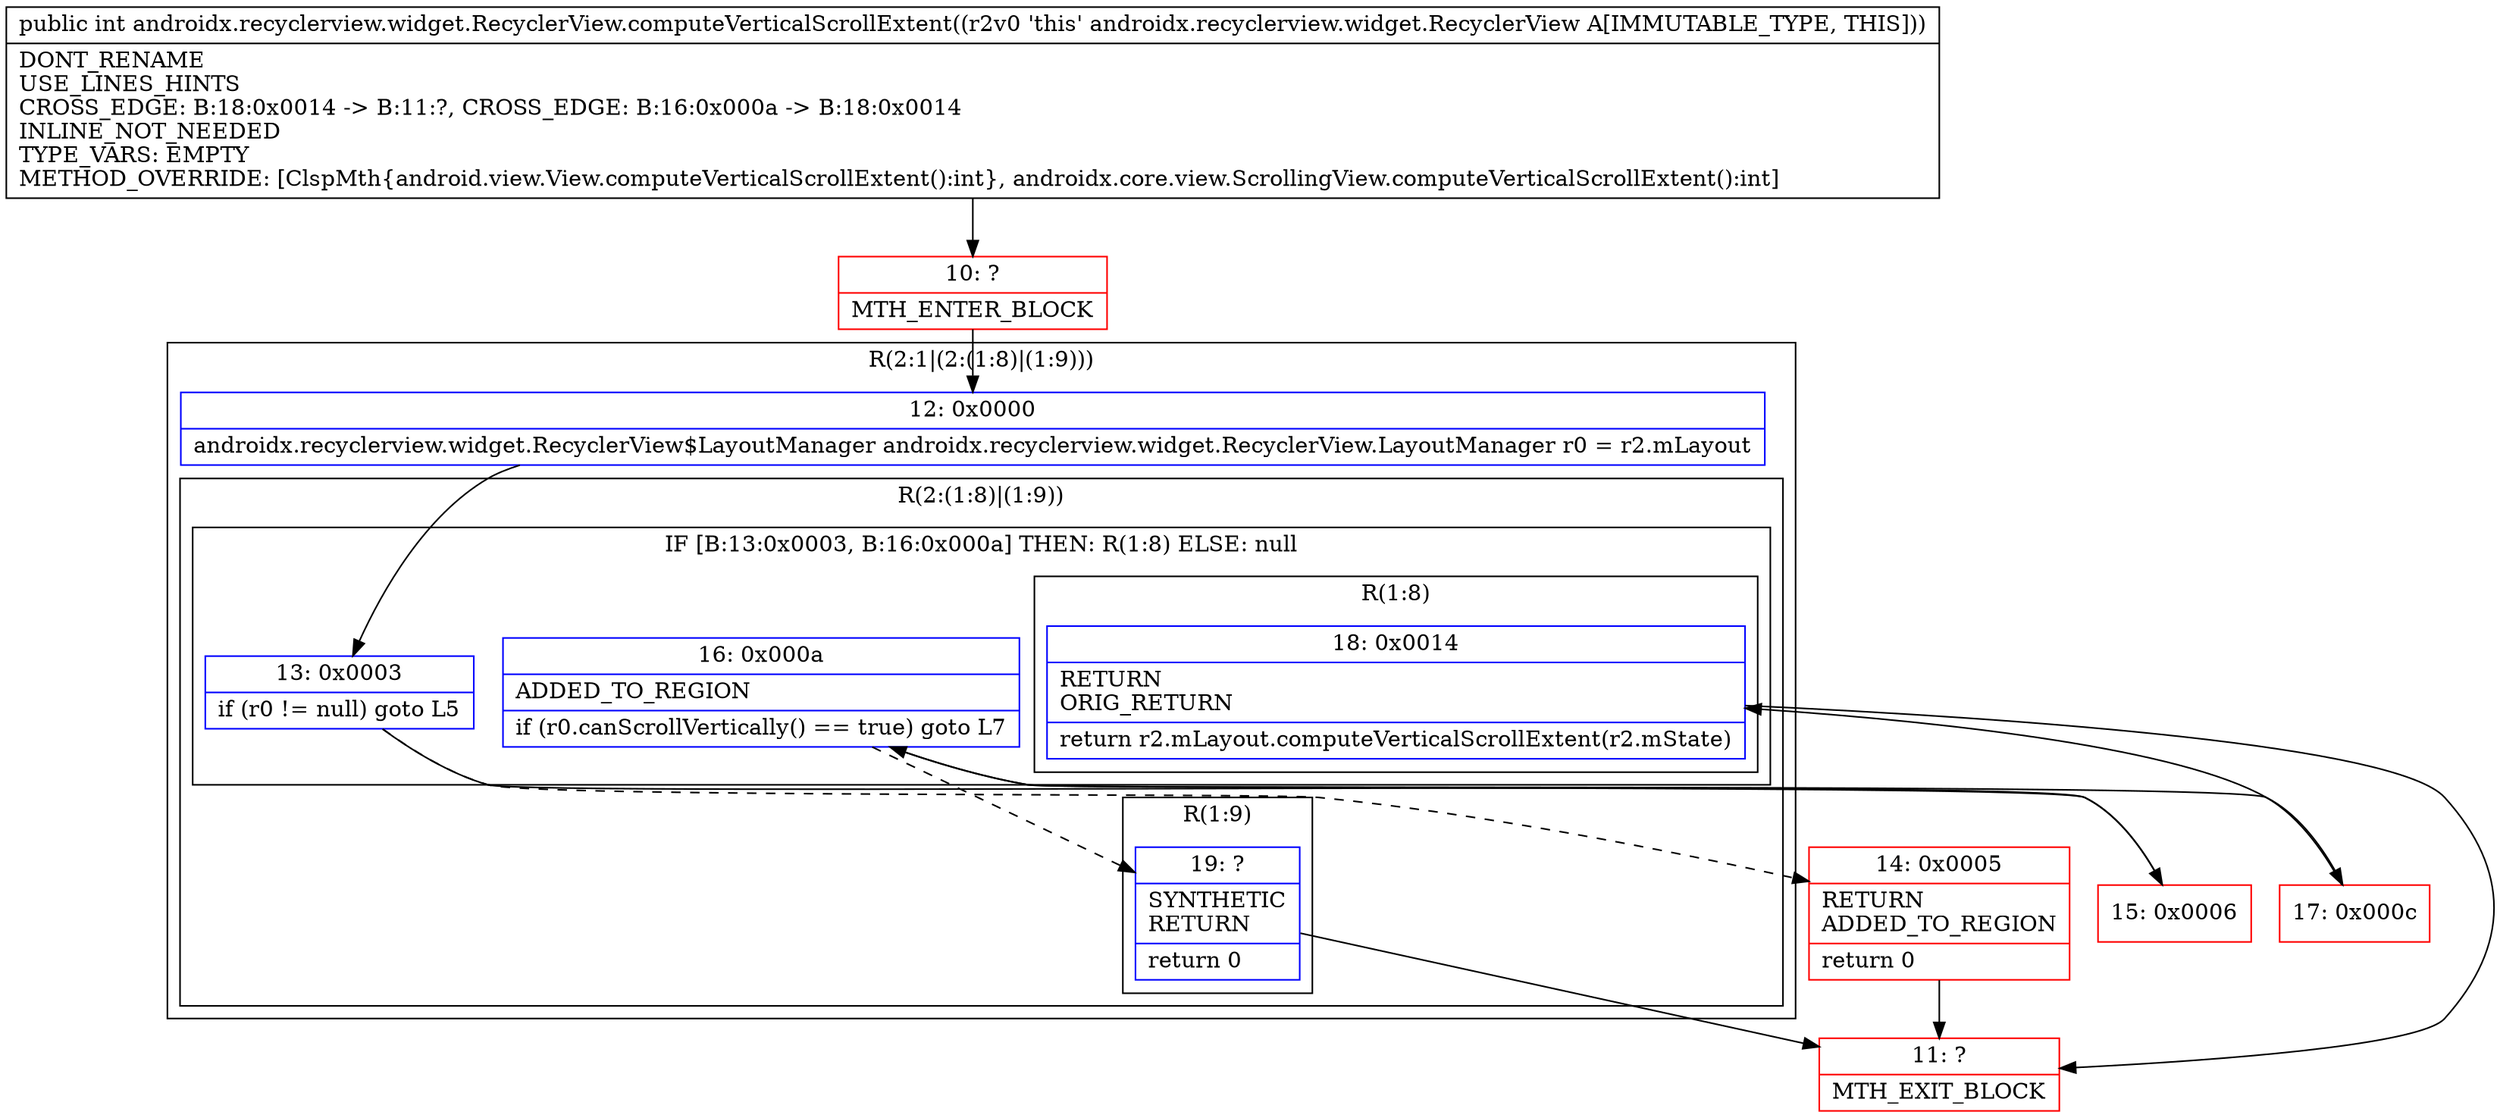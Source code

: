 digraph "CFG forandroidx.recyclerview.widget.RecyclerView.computeVerticalScrollExtent()I" {
subgraph cluster_Region_1224395187 {
label = "R(2:1|(2:(1:8)|(1:9)))";
node [shape=record,color=blue];
Node_12 [shape=record,label="{12\:\ 0x0000|androidx.recyclerview.widget.RecyclerView$LayoutManager androidx.recyclerview.widget.RecyclerView.LayoutManager r0 = r2.mLayout\l}"];
subgraph cluster_Region_1391860967 {
label = "R(2:(1:8)|(1:9))";
node [shape=record,color=blue];
subgraph cluster_IfRegion_1019937047 {
label = "IF [B:13:0x0003, B:16:0x000a] THEN: R(1:8) ELSE: null";
node [shape=record,color=blue];
Node_13 [shape=record,label="{13\:\ 0x0003|if (r0 != null) goto L5\l}"];
Node_16 [shape=record,label="{16\:\ 0x000a|ADDED_TO_REGION\l|if (r0.canScrollVertically() == true) goto L7\l}"];
subgraph cluster_Region_866572536 {
label = "R(1:8)";
node [shape=record,color=blue];
Node_18 [shape=record,label="{18\:\ 0x0014|RETURN\lORIG_RETURN\l|return r2.mLayout.computeVerticalScrollExtent(r2.mState)\l}"];
}
}
subgraph cluster_Region_1384724329 {
label = "R(1:9)";
node [shape=record,color=blue];
Node_19 [shape=record,label="{19\:\ ?|SYNTHETIC\lRETURN\l|return 0\l}"];
}
}
}
Node_10 [shape=record,color=red,label="{10\:\ ?|MTH_ENTER_BLOCK\l}"];
Node_14 [shape=record,color=red,label="{14\:\ 0x0005|RETURN\lADDED_TO_REGION\l|return 0\l}"];
Node_11 [shape=record,color=red,label="{11\:\ ?|MTH_EXIT_BLOCK\l}"];
Node_15 [shape=record,color=red,label="{15\:\ 0x0006}"];
Node_17 [shape=record,color=red,label="{17\:\ 0x000c}"];
MethodNode[shape=record,label="{public int androidx.recyclerview.widget.RecyclerView.computeVerticalScrollExtent((r2v0 'this' androidx.recyclerview.widget.RecyclerView A[IMMUTABLE_TYPE, THIS]))  | DONT_RENAME\lUSE_LINES_HINTS\lCROSS_EDGE: B:18:0x0014 \-\> B:11:?, CROSS_EDGE: B:16:0x000a \-\> B:18:0x0014\lINLINE_NOT_NEEDED\lTYPE_VARS: EMPTY\lMETHOD_OVERRIDE: [ClspMth\{android.view.View.computeVerticalScrollExtent():int\}, androidx.core.view.ScrollingView.computeVerticalScrollExtent():int]\l}"];
MethodNode -> Node_10;Node_12 -> Node_13;
Node_13 -> Node_14[style=dashed];
Node_13 -> Node_15;
Node_16 -> Node_17;
Node_16 -> Node_19[style=dashed];
Node_18 -> Node_11;
Node_19 -> Node_11;
Node_10 -> Node_12;
Node_14 -> Node_11;
Node_15 -> Node_16;
Node_17 -> Node_18;
}

